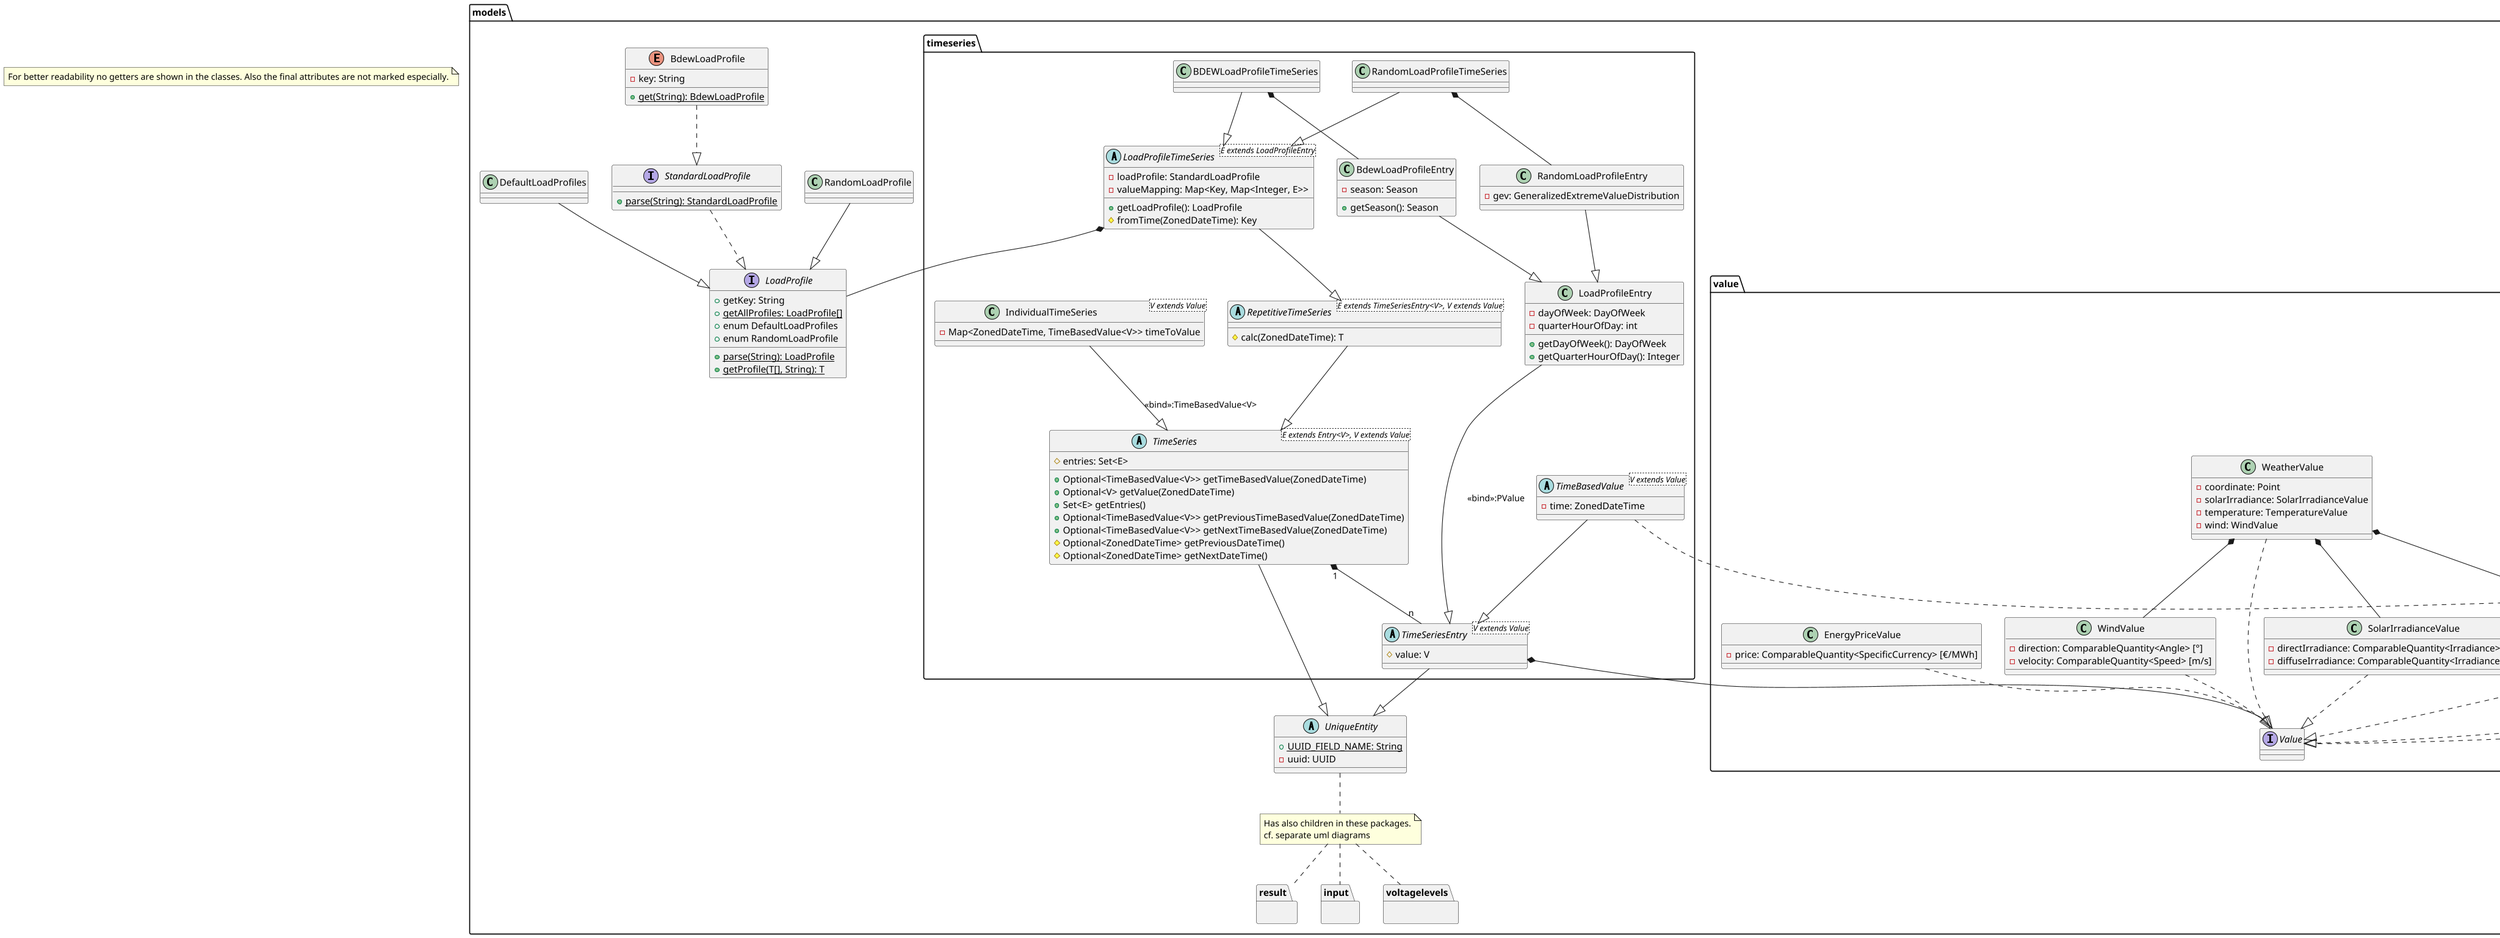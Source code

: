 @startuml
scale 2048 width
scale 1538 height

note "For better readability no getters are shown in the classes. Also the final attributes are not marked especially." as generalNote

interface Comparable<T>

package models {

    abstract class UniqueEntity {
        + {static} UUID_FIELD_NAME: String
        - uuid: UUID
    }

    package result {}
    package input {}
    package voltagelevels {}
    note "Has also children in these packages.\ncf. separate uml diagrams" as childNote
    UniqueEntity .. childNote
    childNote .. result
    childNote .. input
    childNote .. voltagelevels

    interface LoadProfile {
        + getKey: String
        + {static} parse(String): LoadProfile
        + {static} getAllProfiles: LoadProfile[]
        + {static} getProfile(T[], String): T
        + enum DefaultLoadProfiles
        + enum RandomLoadProfile
    }

    DefaultLoadProfiles --|> LoadProfile
    RandomLoadProfile --|> LoadProfile

    interface StandardLoadProfile {
        + {static} parse(String): StandardLoadProfile
    }
    StandardLoadProfile ..|> LoadProfile

    enum BdewLoadProfile {
        - key: String
        + {static} get(String): BdewLoadProfile
    }
    BdewLoadProfile ..|> StandardLoadProfile

    package value {
        interface Value

        class EnergyPriceValue {
            - price: ComparableQuantity<SpecificCurrency> [€/MWh]
        }
        EnergyPriceValue ..|> Value

        class HeatDemandValue {
            - heatDemand : ComparableQuantity<Power> [kW]
        }
        HeatDemandValue ..|> Value

        class PValue {
            - p: ComparableQuantity<Power> [kW]
        }
        PValue ..|> Value

        class HeatAndPValue {
            - heatDemand: ComparableQuantity<Power> [kW]
        }
        HeatAndPValue --|> PValue

        class SValue {
            - q: ComparableQuantity<Power> [kVAr]
        }
        SValue --|> PValue

        class HeatAndSValue {
            - heatDemand: ComparableQuantity<Power> [kW]
        }
        HeatAndSValue --|> SValue

        class SolarIrradianceValue {
            - directIrradiance: ComparableQuantity<Irradiance> [W/m²]
            - diffuseIrradiance: ComparableQuantity<Irradiance> [W/m²]
        }
        SolarIrradianceValue ..|> Value

        class TemperatureValue {
          - temperature: ComparableQuantity<Temperature> [°C]
        }
        TemperatureValue ..|> Value

        class WindValue {
          - direction: ComparableQuantity<Angle> [°]
          - velocity: ComparableQuantity<Speed> [m/s]
        }
        WindValue ..|> Value

        class WeatherValue {
          - coordinate: Point
          - solarIrradiance: SolarIrradianceValue
          - temperature: TemperatureValue
          - wind: WindValue
        }
        WeatherValue ..|> Value
        WeatherValue *-- SolarIrradianceValue
        WeatherValue *-- TemperatureValue
        WeatherValue *-- WindValue
    }

    package timeseries {
        abstract class TimeSeries<E extends Entry<V>, V extends Value> {
            # entries: Set<E>
            + Optional<TimeBasedValue<V>> getTimeBasedValue(ZonedDateTime)
            + Optional<V> getValue(ZonedDateTime)
            + Set<E> getEntries()
            + Optional<TimeBasedValue<V>> getPreviousTimeBasedValue(ZonedDateTime)
            + Optional<TimeBasedValue<V>> getNextTimeBasedValue(ZonedDateTime)
            # Optional<ZonedDateTime> getPreviousDateTime()
            # Optional<ZonedDateTime> getNextDateTime()
        }
        TimeSeries --|> UniqueEntity
        TimeSeries "1" *-- "n" TimeSeriesEntry

        class IndividualTimeSeries<V extends Value> {
            - Map<ZonedDateTime, TimeBasedValue<V>> timeToValue
        }
        IndividualTimeSeries --|> TimeSeries: <<bind>>:TimeBasedValue<V>

        abstract class RepetitiveTimeSeries<E extends TimeSeriesEntry<V>, V extends Value> {
            # calc(ZonedDateTime): T
        }
        RepetitiveTimeSeries --|> TimeSeries

        abstract class LoadProfileTimeSeries<E extends LoadProfileEntry> {
            - loadProfile: StandardLoadProfile
            - valueMapping: Map<Key, Map<Integer, E>>
            + getLoadProfile(): LoadProfile
            # fromTime(ZonedDateTime): Key
        }
        LoadProfileTimeSeries --|> RepetitiveTimeSeries
        LoadProfileTimeSeries *-- LoadProfile

        class BDEWLoadProfileTimeSeries {}
        BDEWLoadProfileTimeSeries --|> LoadProfileTimeSeries
        BDEWLoadProfileTimeSeries *-- BdewLoadProfileEntry

        class RandomLoadProfileTimeSeries {}
        RandomLoadProfileTimeSeries --|> LoadProfileTimeSeries
        RandomLoadProfileTimeSeries *-- RandomLoadProfileEntry

        abstract class TimeSeriesEntry <V extends Value> {
            # value: V
        }
        TimeSeriesEntry --|> UniqueEntity
        TimeSeriesEntry *-- Value

        abstract class TimeBasedValue<V extends Value>{
            - time: ZonedDateTime
        }
        TimeBasedValue --|> TimeSeriesEntry
        TimeBasedValue ..|> Comparable: <<bind>>:<TimeBasedValue>

        class LoadProfileEntry {
            - dayOfWeek: DayOfWeek
            - quarterHourOfDay: int
            + getDayOfWeek(): DayOfWeek
            + getQuarterHourOfDay(): Integer
        }
        LoadProfileEntry --|> TimeSeriesEntry: <<bind>>:PValue

        class BdewLoadProfileEntry {
            - season: Season
            + getSeason(): Season
        }
        BdewLoadProfileEntry --|> LoadProfileEntry

        class RandomLoadProfileEntry {
            - gev: GeneralizedExtremeValueDistribution
        }
        RandomLoadProfileEntry --|> LoadProfileEntry
    }
}

@enduml